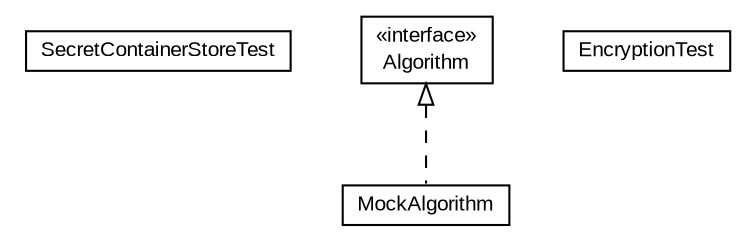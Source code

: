 #!/usr/local/bin/dot
#
# Class diagram 
# Generated by UMLGraph version R5_6-24-gf6e263 (http://www.umlgraph.org/)
#

digraph G {
	edge [fontname="arial",fontsize=10,labelfontname="arial",labelfontsize=10];
	node [fontname="arial",fontsize=10,shape=plaintext];
	nodesep=0.25;
	ranksep=0.5;
	// net.brabenetz.lib.securedproperties.core.SecretContainerStoreTest
	c0 [label=<<table title="net.brabenetz.lib.securedproperties.core.SecretContainerStoreTest" border="0" cellborder="1" cellspacing="0" cellpadding="2" port="p" href="./SecretContainerStoreTest.html">
		<tr><td><table border="0" cellspacing="0" cellpadding="1">
<tr><td align="center" balign="center"> SecretContainerStoreTest </td></tr>
		</table></td></tr>
		</table>>, URL="./SecretContainerStoreTest.html", fontname="arial", fontcolor="black", fontsize=10.0];
	// net.brabenetz.lib.securedproperties.core.MockAlgorithm
	c1 [label=<<table title="net.brabenetz.lib.securedproperties.core.MockAlgorithm" border="0" cellborder="1" cellspacing="0" cellpadding="2" port="p" href="./MockAlgorithm.html">
		<tr><td><table border="0" cellspacing="0" cellpadding="1">
<tr><td align="center" balign="center"> MockAlgorithm </td></tr>
		</table></td></tr>
		</table>>, URL="./MockAlgorithm.html", fontname="arial", fontcolor="black", fontsize=10.0];
	// net.brabenetz.lib.securedproperties.core.EncryptionTest
	c2 [label=<<table title="net.brabenetz.lib.securedproperties.core.EncryptionTest" border="0" cellborder="1" cellspacing="0" cellpadding="2" port="p" href="./EncryptionTest.html">
		<tr><td><table border="0" cellspacing="0" cellpadding="1">
<tr><td align="center" balign="center"> EncryptionTest </td></tr>
		</table></td></tr>
		</table>>, URL="./EncryptionTest.html", fontname="arial", fontcolor="black", fontsize=10.0];
	//net.brabenetz.lib.securedproperties.core.MockAlgorithm implements net.brabenetz.lib.securedproperties.core.Algorithm
	c17:p -> c1:p [dir=back,arrowtail=empty,style=dashed];
	// net.brabenetz.lib.securedproperties.core.Algorithm
	c17 [label=<<table title="net.brabenetz.lib.securedproperties.core.Algorithm" border="0" cellborder="1" cellspacing="0" cellpadding="2" port="p">
		<tr><td><table border="0" cellspacing="0" cellpadding="1">
<tr><td align="center" balign="center"> &#171;interface&#187; </td></tr>
<tr><td align="center" balign="center"> Algorithm </td></tr>
		</table></td></tr>
		</table>>, URL="null", fontname="arial", fontcolor="black", fontsize=10.0];
}

